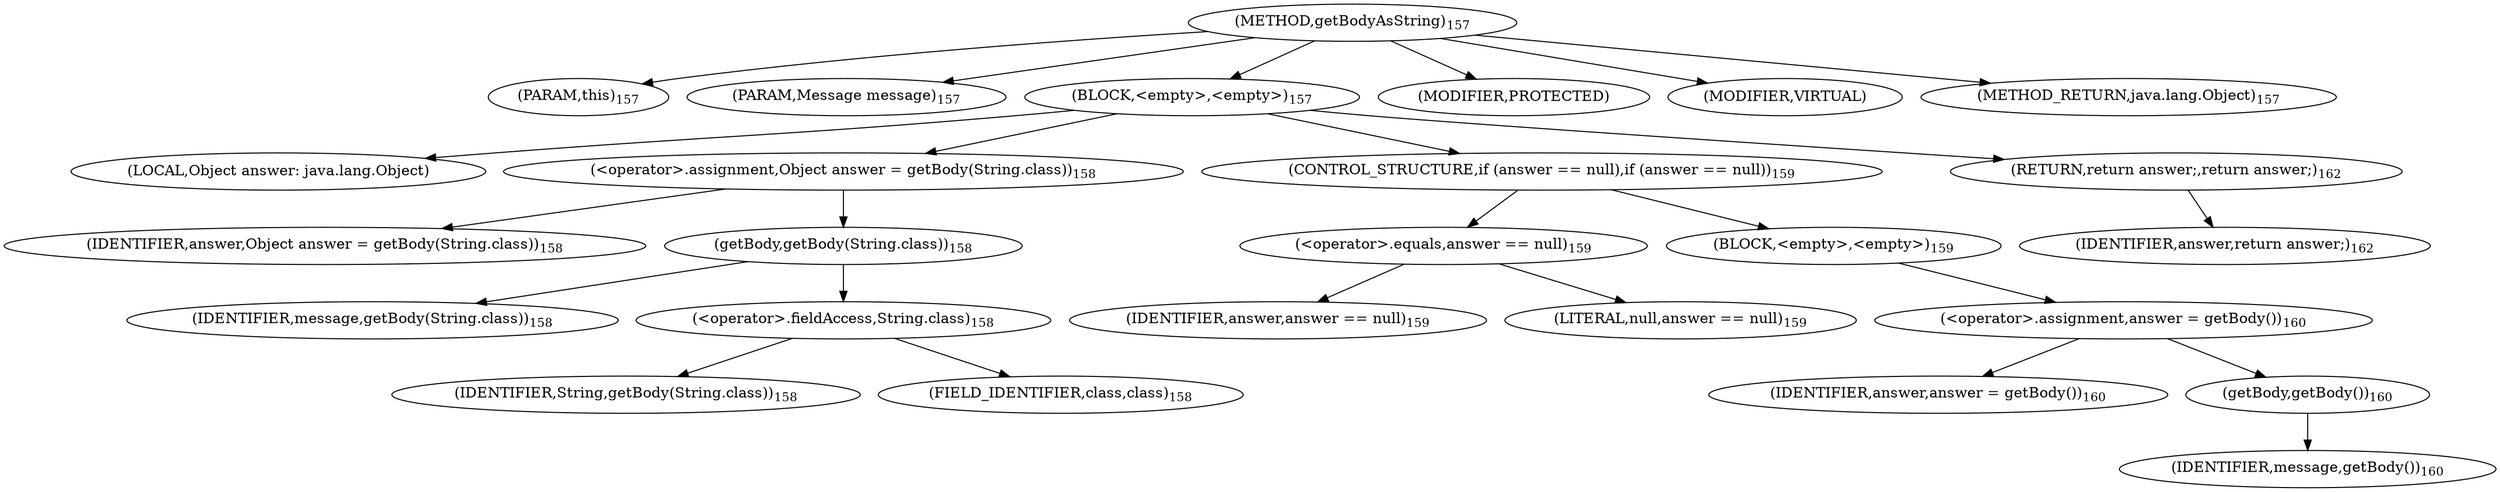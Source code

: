 digraph "getBodyAsString" {  
"476" [label = <(METHOD,getBodyAsString)<SUB>157</SUB>> ]
"477" [label = <(PARAM,this)<SUB>157</SUB>> ]
"478" [label = <(PARAM,Message message)<SUB>157</SUB>> ]
"479" [label = <(BLOCK,&lt;empty&gt;,&lt;empty&gt;)<SUB>157</SUB>> ]
"480" [label = <(LOCAL,Object answer: java.lang.Object)> ]
"481" [label = <(&lt;operator&gt;.assignment,Object answer = getBody(String.class))<SUB>158</SUB>> ]
"482" [label = <(IDENTIFIER,answer,Object answer = getBody(String.class))<SUB>158</SUB>> ]
"483" [label = <(getBody,getBody(String.class))<SUB>158</SUB>> ]
"484" [label = <(IDENTIFIER,message,getBody(String.class))<SUB>158</SUB>> ]
"485" [label = <(&lt;operator&gt;.fieldAccess,String.class)<SUB>158</SUB>> ]
"486" [label = <(IDENTIFIER,String,getBody(String.class))<SUB>158</SUB>> ]
"487" [label = <(FIELD_IDENTIFIER,class,class)<SUB>158</SUB>> ]
"488" [label = <(CONTROL_STRUCTURE,if (answer == null),if (answer == null))<SUB>159</SUB>> ]
"489" [label = <(&lt;operator&gt;.equals,answer == null)<SUB>159</SUB>> ]
"490" [label = <(IDENTIFIER,answer,answer == null)<SUB>159</SUB>> ]
"491" [label = <(LITERAL,null,answer == null)<SUB>159</SUB>> ]
"492" [label = <(BLOCK,&lt;empty&gt;,&lt;empty&gt;)<SUB>159</SUB>> ]
"493" [label = <(&lt;operator&gt;.assignment,answer = getBody())<SUB>160</SUB>> ]
"494" [label = <(IDENTIFIER,answer,answer = getBody())<SUB>160</SUB>> ]
"495" [label = <(getBody,getBody())<SUB>160</SUB>> ]
"496" [label = <(IDENTIFIER,message,getBody())<SUB>160</SUB>> ]
"497" [label = <(RETURN,return answer;,return answer;)<SUB>162</SUB>> ]
"498" [label = <(IDENTIFIER,answer,return answer;)<SUB>162</SUB>> ]
"499" [label = <(MODIFIER,PROTECTED)> ]
"500" [label = <(MODIFIER,VIRTUAL)> ]
"501" [label = <(METHOD_RETURN,java.lang.Object)<SUB>157</SUB>> ]
  "476" -> "477" 
  "476" -> "478" 
  "476" -> "479" 
  "476" -> "499" 
  "476" -> "500" 
  "476" -> "501" 
  "479" -> "480" 
  "479" -> "481" 
  "479" -> "488" 
  "479" -> "497" 
  "481" -> "482" 
  "481" -> "483" 
  "483" -> "484" 
  "483" -> "485" 
  "485" -> "486" 
  "485" -> "487" 
  "488" -> "489" 
  "488" -> "492" 
  "489" -> "490" 
  "489" -> "491" 
  "492" -> "493" 
  "493" -> "494" 
  "493" -> "495" 
  "495" -> "496" 
  "497" -> "498" 
}
